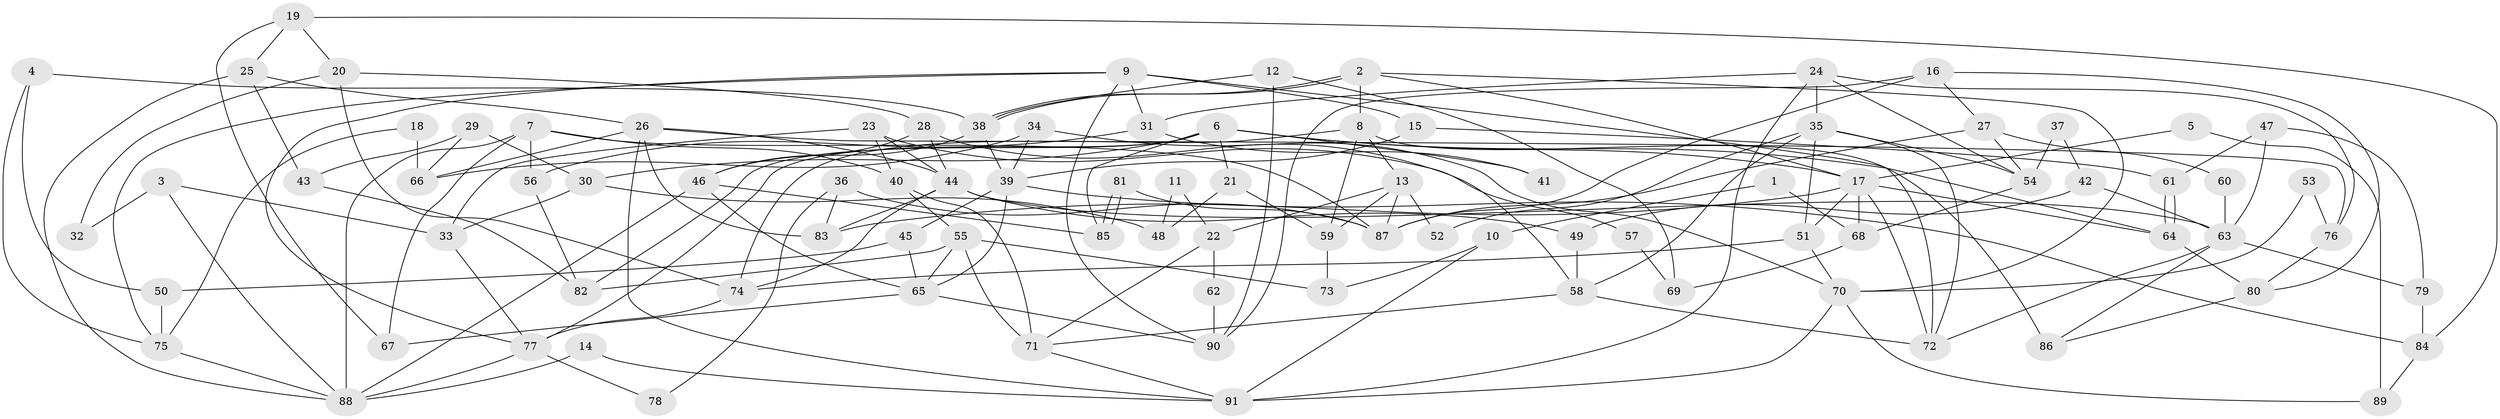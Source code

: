 // coarse degree distribution, {6: 0.1111111111111111, 3: 0.23809523809523808, 4: 0.23809523809523808, 2: 0.20634920634920634, 5: 0.07936507936507936, 7: 0.047619047619047616, 9: 0.047619047619047616, 10: 0.015873015873015872, 8: 0.015873015873015872}
// Generated by graph-tools (version 1.1) at 2025/52/03/04/25 21:52:11]
// undirected, 91 vertices, 182 edges
graph export_dot {
graph [start="1"]
  node [color=gray90,style=filled];
  1;
  2;
  3;
  4;
  5;
  6;
  7;
  8;
  9;
  10;
  11;
  12;
  13;
  14;
  15;
  16;
  17;
  18;
  19;
  20;
  21;
  22;
  23;
  24;
  25;
  26;
  27;
  28;
  29;
  30;
  31;
  32;
  33;
  34;
  35;
  36;
  37;
  38;
  39;
  40;
  41;
  42;
  43;
  44;
  45;
  46;
  47;
  48;
  49;
  50;
  51;
  52;
  53;
  54;
  55;
  56;
  57;
  58;
  59;
  60;
  61;
  62;
  63;
  64;
  65;
  66;
  67;
  68;
  69;
  70;
  71;
  72;
  73;
  74;
  75;
  76;
  77;
  78;
  79;
  80;
  81;
  82;
  83;
  84;
  85;
  86;
  87;
  88;
  89;
  90;
  91;
  1 -- 68;
  1 -- 10;
  2 -- 17;
  2 -- 38;
  2 -- 38;
  2 -- 8;
  2 -- 70;
  3 -- 33;
  3 -- 88;
  3 -- 32;
  4 -- 38;
  4 -- 75;
  4 -- 50;
  5 -- 17;
  5 -- 89;
  6 -- 85;
  6 -- 64;
  6 -- 17;
  6 -- 21;
  6 -- 30;
  6 -- 41;
  6 -- 77;
  6 -- 82;
  7 -- 67;
  7 -- 88;
  7 -- 40;
  7 -- 56;
  7 -- 87;
  8 -- 74;
  8 -- 13;
  8 -- 59;
  8 -- 86;
  9 -- 77;
  9 -- 72;
  9 -- 15;
  9 -- 31;
  9 -- 75;
  9 -- 90;
  10 -- 91;
  10 -- 73;
  11 -- 22;
  11 -- 48;
  12 -- 38;
  12 -- 90;
  12 -- 69;
  13 -- 87;
  13 -- 22;
  13 -- 52;
  13 -- 59;
  14 -- 91;
  14 -- 88;
  15 -- 39;
  15 -- 61;
  16 -- 80;
  16 -- 90;
  16 -- 27;
  16 -- 87;
  17 -- 83;
  17 -- 51;
  17 -- 64;
  17 -- 68;
  17 -- 72;
  18 -- 66;
  18 -- 75;
  19 -- 25;
  19 -- 20;
  19 -- 67;
  19 -- 84;
  20 -- 28;
  20 -- 74;
  20 -- 32;
  21 -- 59;
  21 -- 48;
  22 -- 71;
  22 -- 62;
  23 -- 40;
  23 -- 44;
  23 -- 33;
  23 -- 57;
  24 -- 54;
  24 -- 31;
  24 -- 35;
  24 -- 76;
  24 -- 91;
  25 -- 43;
  25 -- 88;
  25 -- 26;
  26 -- 91;
  26 -- 44;
  26 -- 66;
  26 -- 76;
  26 -- 83;
  27 -- 87;
  27 -- 54;
  27 -- 60;
  28 -- 58;
  28 -- 44;
  28 -- 46;
  29 -- 66;
  29 -- 30;
  29 -- 43;
  30 -- 33;
  30 -- 48;
  31 -- 56;
  31 -- 41;
  33 -- 77;
  34 -- 39;
  34 -- 70;
  34 -- 66;
  35 -- 72;
  35 -- 51;
  35 -- 52;
  35 -- 54;
  35 -- 58;
  36 -- 87;
  36 -- 83;
  36 -- 78;
  37 -- 54;
  37 -- 42;
  38 -- 39;
  38 -- 46;
  39 -- 65;
  39 -- 84;
  39 -- 45;
  40 -- 71;
  40 -- 55;
  42 -- 63;
  42 -- 49;
  43 -- 82;
  44 -- 63;
  44 -- 49;
  44 -- 74;
  44 -- 83;
  45 -- 50;
  45 -- 65;
  46 -- 65;
  46 -- 85;
  46 -- 88;
  47 -- 61;
  47 -- 63;
  47 -- 79;
  49 -- 58;
  50 -- 75;
  51 -- 70;
  51 -- 74;
  53 -- 76;
  53 -- 70;
  54 -- 68;
  55 -- 65;
  55 -- 71;
  55 -- 73;
  55 -- 82;
  56 -- 82;
  57 -- 69;
  58 -- 71;
  58 -- 72;
  59 -- 73;
  60 -- 63;
  61 -- 64;
  61 -- 64;
  62 -- 90;
  63 -- 86;
  63 -- 72;
  63 -- 79;
  64 -- 80;
  65 -- 67;
  65 -- 90;
  68 -- 69;
  70 -- 89;
  70 -- 91;
  71 -- 91;
  74 -- 77;
  75 -- 88;
  76 -- 80;
  77 -- 78;
  77 -- 88;
  79 -- 84;
  80 -- 86;
  81 -- 87;
  81 -- 85;
  81 -- 85;
  84 -- 89;
}
